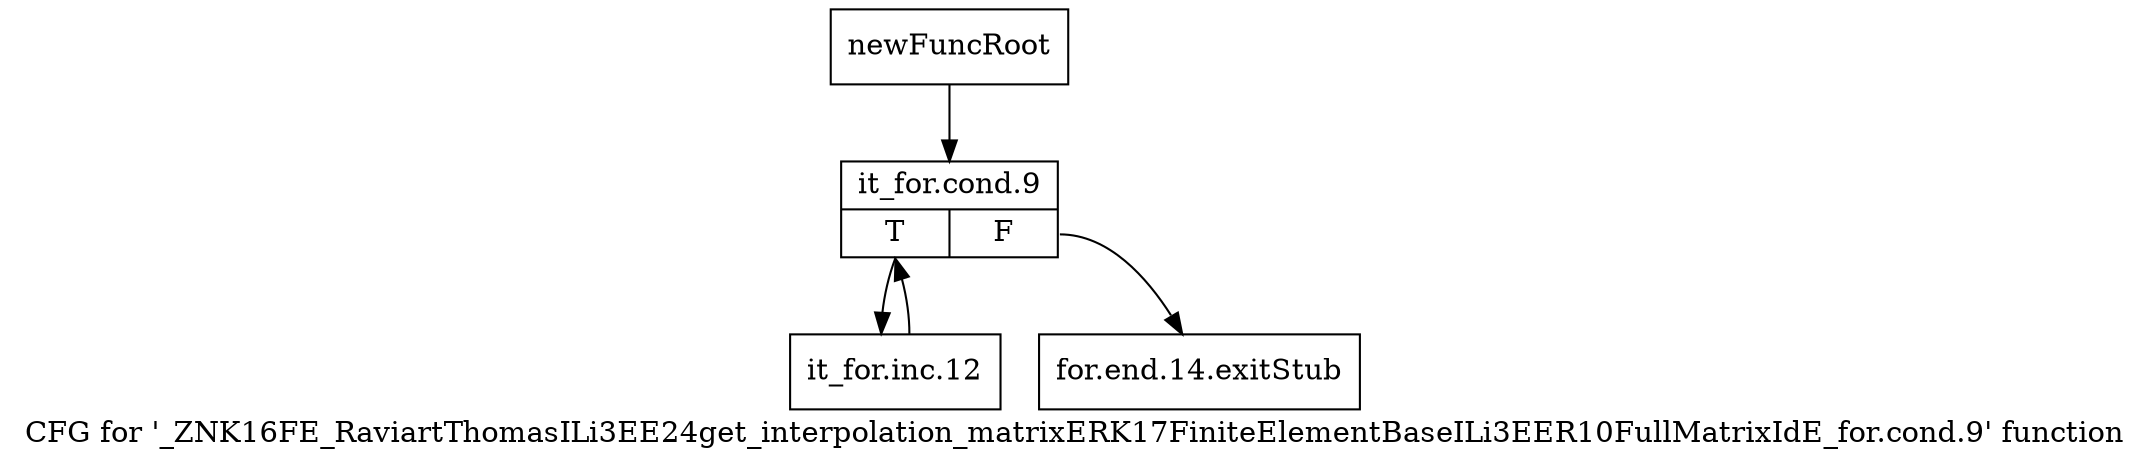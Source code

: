 digraph "CFG for '_ZNK16FE_RaviartThomasILi3EE24get_interpolation_matrixERK17FiniteElementBaseILi3EER10FullMatrixIdE_for.cond.9' function" {
	label="CFG for '_ZNK16FE_RaviartThomasILi3EE24get_interpolation_matrixERK17FiniteElementBaseILi3EER10FullMatrixIdE_for.cond.9' function";

	Node0x9142930 [shape=record,label="{newFuncRoot}"];
	Node0x9142930 -> Node0x91429d0;
	Node0x9142980 [shape=record,label="{for.end.14.exitStub}"];
	Node0x91429d0 [shape=record,label="{it_for.cond.9|{<s0>T|<s1>F}}"];
	Node0x91429d0:s0 -> Node0x9142a20;
	Node0x91429d0:s1 -> Node0x9142980;
	Node0x9142a20 [shape=record,label="{it_for.inc.12}"];
	Node0x9142a20 -> Node0x91429d0;
}
